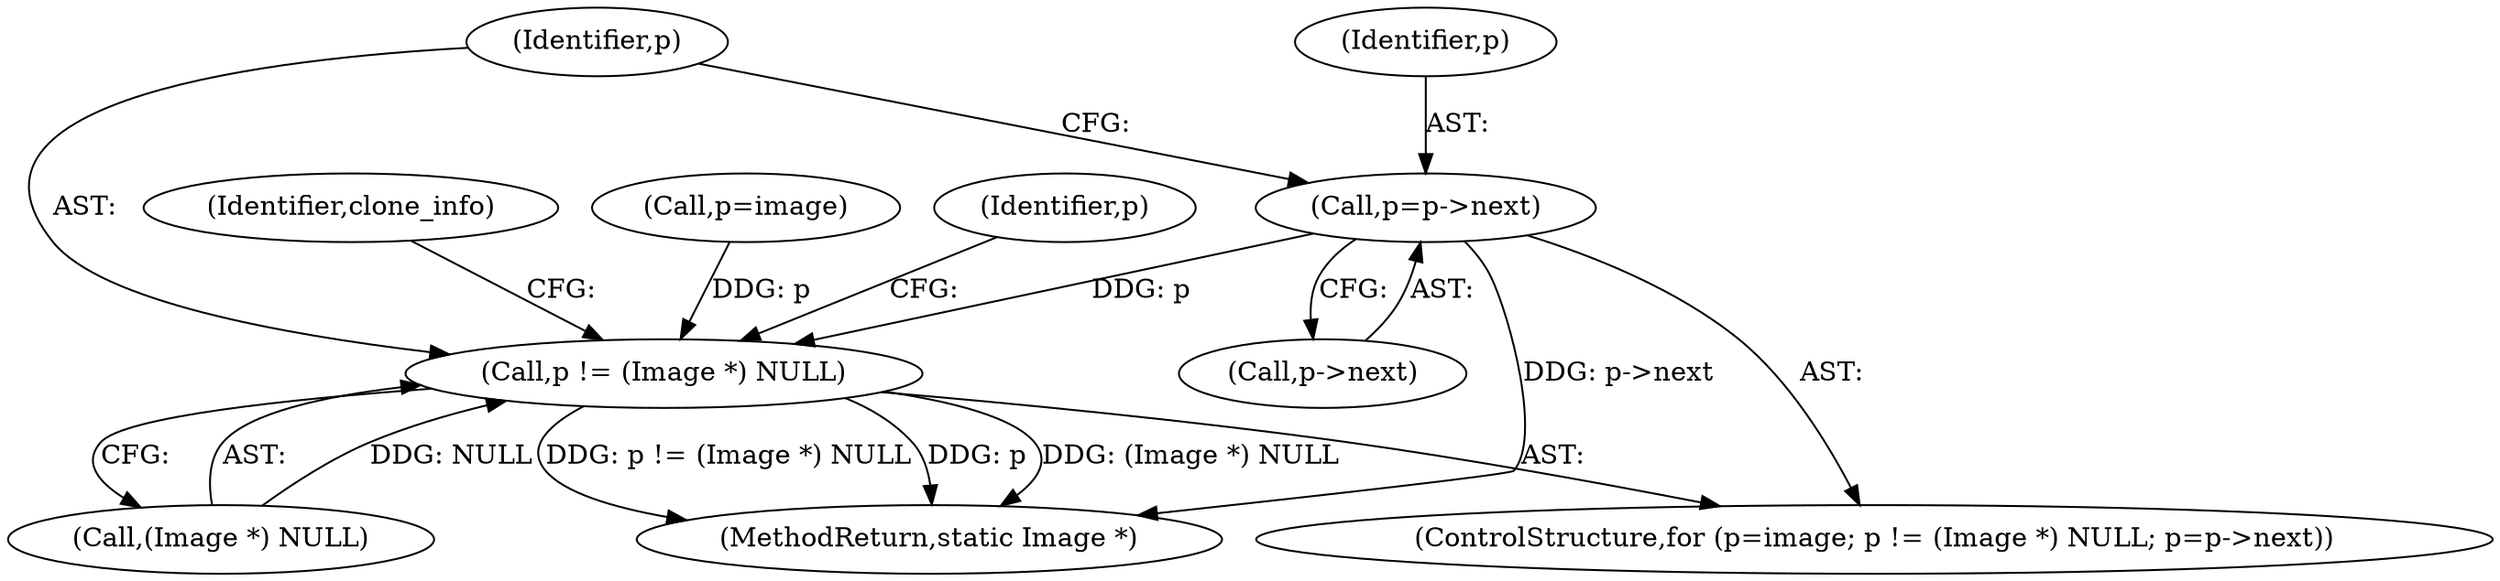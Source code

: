 digraph "0_ImageMagick_e5c063a1007506ba69e97a35effcdef944421c89@pointer" {
"1001838" [label="(Call,p=p->next)"];
"1001833" [label="(Call,p != (Image *) NULL)"];
"1001910" [label="(MethodReturn,static Image *)"];
"1001851" [label="(Identifier,clone_info)"];
"1001833" [label="(Call,p != (Image *) NULL)"];
"1001834" [label="(Identifier,p)"];
"1001835" [label="(Call,(Image *) NULL)"];
"1001838" [label="(Call,p=p->next)"];
"1001839" [label="(Identifier,p)"];
"1001830" [label="(Call,p=image)"];
"1001829" [label="(ControlStructure,for (p=image; p != (Image *) NULL; p=p->next))"];
"1001840" [label="(Call,p->next)"];
"1001845" [label="(Identifier,p)"];
"1001838" -> "1001829"  [label="AST: "];
"1001838" -> "1001840"  [label="CFG: "];
"1001839" -> "1001838"  [label="AST: "];
"1001840" -> "1001838"  [label="AST: "];
"1001834" -> "1001838"  [label="CFG: "];
"1001838" -> "1001910"  [label="DDG: p->next"];
"1001838" -> "1001833"  [label="DDG: p"];
"1001833" -> "1001829"  [label="AST: "];
"1001833" -> "1001835"  [label="CFG: "];
"1001834" -> "1001833"  [label="AST: "];
"1001835" -> "1001833"  [label="AST: "];
"1001845" -> "1001833"  [label="CFG: "];
"1001851" -> "1001833"  [label="CFG: "];
"1001833" -> "1001910"  [label="DDG: p != (Image *) NULL"];
"1001833" -> "1001910"  [label="DDG: p"];
"1001833" -> "1001910"  [label="DDG: (Image *) NULL"];
"1001830" -> "1001833"  [label="DDG: p"];
"1001835" -> "1001833"  [label="DDG: NULL"];
}
